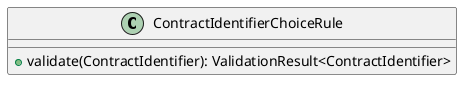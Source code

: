 @startuml

    class ContractIdentifierChoiceRule [[ContractIdentifierChoiceRule.html]] {
        +validate(ContractIdentifier): ValidationResult<ContractIdentifier>
    }

@enduml
